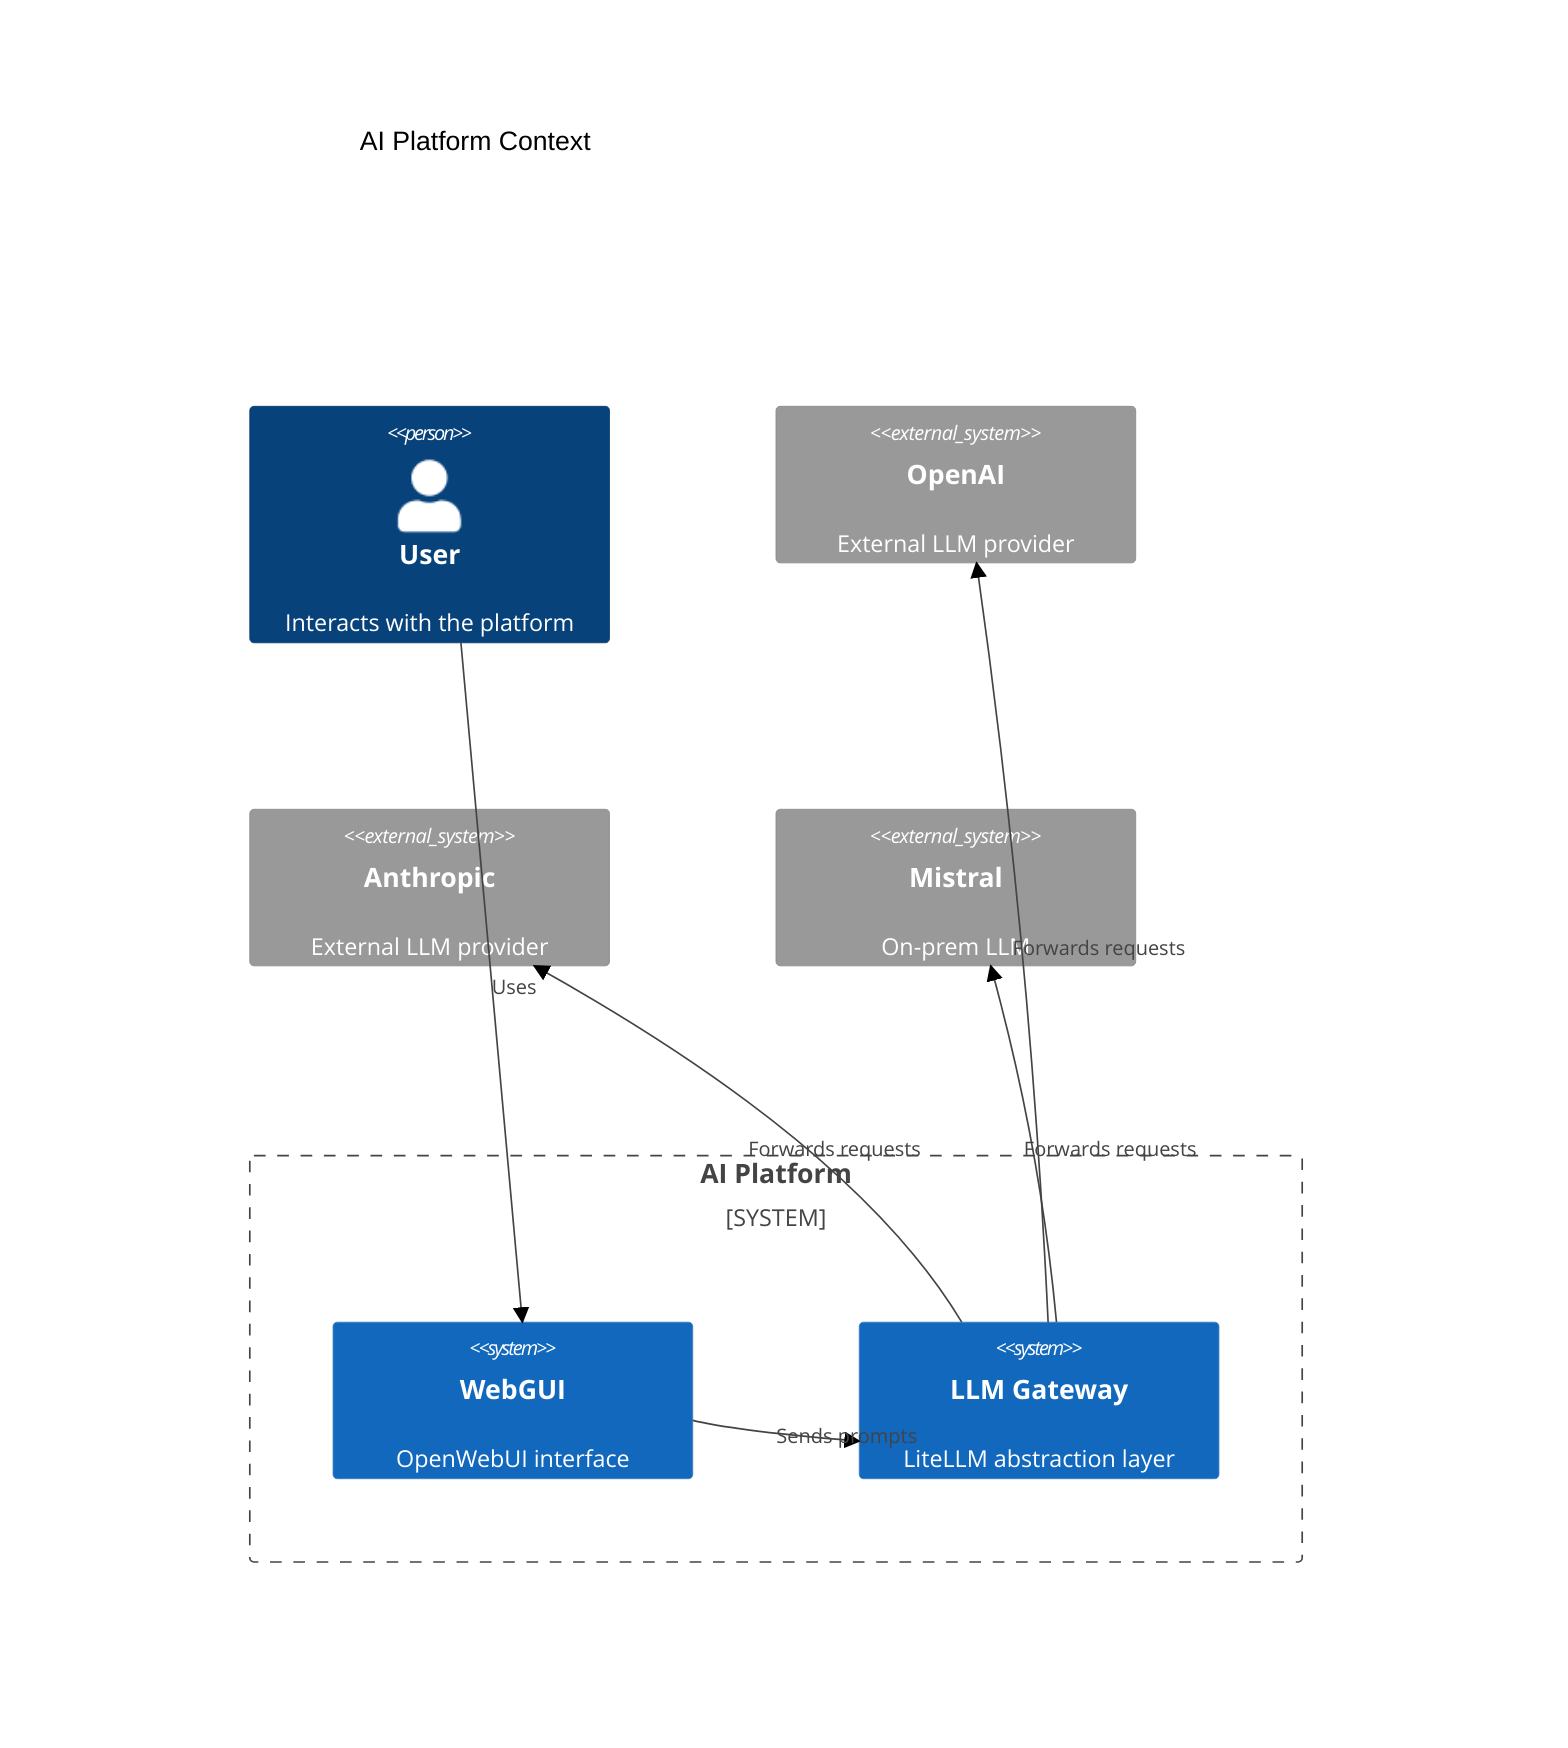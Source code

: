 %%{init: { 'theme': 'neutral' } }%%
C4Context
    title AI Platform Context
    Person(user, "User", "Interacts with the platform")
    System_Boundary(platform, "AI Platform") {
        System(webgui, "WebGUI", "OpenWebUI interface")
        System(gateway, "LLM Gateway", "LiteLLM abstraction layer")
    }
    System_Ext(openai, "OpenAI", "External LLM provider")
    System_Ext(anthropic, "Anthropic", "External LLM provider")
    System_Ext(mistral, "Mistral", "On-prem LLM")
    Rel(user, webgui, "Uses")
    Rel(webgui, gateway, "Sends prompts")
    Rel(gateway, openai, "Forwards requests")
    Rel(gateway, anthropic, "Forwards requests")
    Rel(gateway, mistral, "Forwards requests")